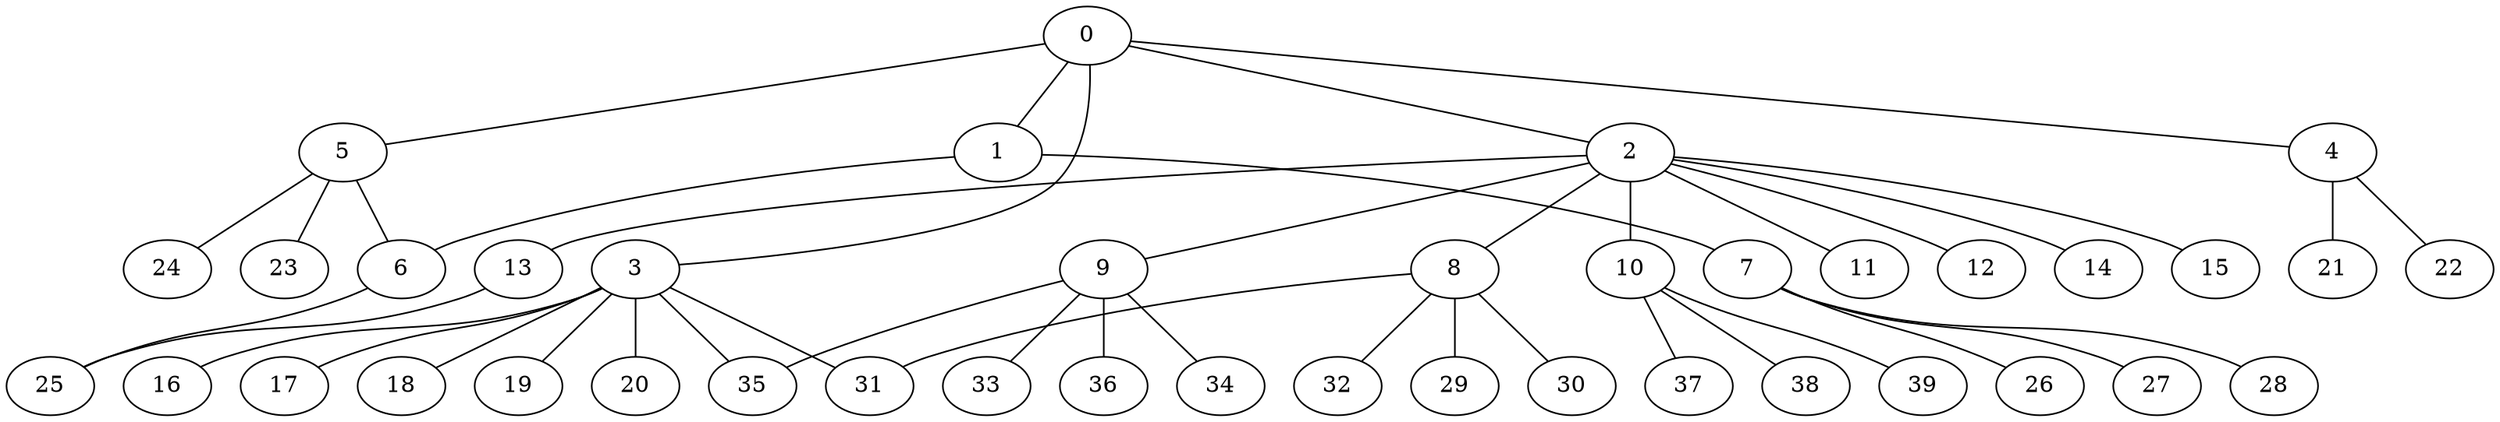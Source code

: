 
graph graphname {
    0 -- 1
0 -- 2
0 -- 3
0 -- 4
0 -- 5
1 -- 6
1 -- 7
2 -- 8
2 -- 9
2 -- 10
2 -- 11
2 -- 12
2 -- 13
2 -- 14
2 -- 15
3 -- 16
3 -- 17
3 -- 18
3 -- 19
3 -- 20
3 -- 35
3 -- 31
4 -- 21
4 -- 22
5 -- 24
5 -- 23
5 -- 6
6 -- 25
7 -- 26
7 -- 27
7 -- 28
8 -- 32
8 -- 29
8 -- 30
8 -- 31
9 -- 33
9 -- 35
9 -- 36
9 -- 34
10 -- 37
10 -- 38
10 -- 39
13 -- 25

}
